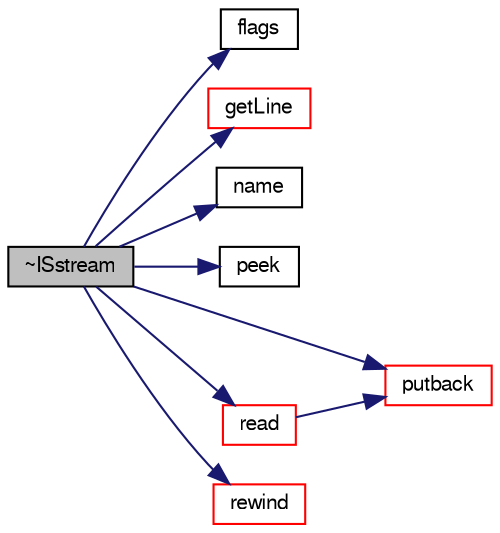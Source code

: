digraph "~ISstream"
{
  bgcolor="transparent";
  edge [fontname="FreeSans",fontsize="10",labelfontname="FreeSans",labelfontsize="10"];
  node [fontname="FreeSans",fontsize="10",shape=record];
  rankdir="LR";
  Node2 [label="~ISstream",height=0.2,width=0.4,color="black", fillcolor="grey75", style="filled", fontcolor="black"];
  Node2 -> Node3 [color="midnightblue",fontsize="10",style="solid",fontname="FreeSans"];
  Node3 [label="flags",height=0.2,width=0.4,color="black",URL="$a26286.html#ada47b7405e5eaa26f35e795f291164bf",tooltip="Return flags of output stream. "];
  Node2 -> Node4 [color="midnightblue",fontsize="10",style="solid",fontname="FreeSans"];
  Node4 [label="getLine",height=0.2,width=0.4,color="red",URL="$a26286.html#a94b82bd8f7d8cdaa83c9c70b7c919f78",tooltip="Raw, low-level getline into a string function. "];
  Node2 -> Node6 [color="midnightblue",fontsize="10",style="solid",fontname="FreeSans"];
  Node6 [label="name",height=0.2,width=0.4,color="black",URL="$a26286.html#a41b2d01e5fd6e1bc71a895d8b8a86308",tooltip="Return the name of the stream. "];
  Node2 -> Node7 [color="midnightblue",fontsize="10",style="solid",fontname="FreeSans"];
  Node7 [label="peek",height=0.2,width=0.4,color="black",URL="$a26286.html#a9040fa1d479d71edf3a826f4691c35c4",tooltip="Raw, low-level peek function. "];
  Node2 -> Node8 [color="midnightblue",fontsize="10",style="solid",fontname="FreeSans"];
  Node8 [label="putback",height=0.2,width=0.4,color="red",URL="$a26286.html#aa685529cedb07a4b339c5a87c84b597a",tooltip="Raw, low-level putback character function. "];
  Node2 -> Node12 [color="midnightblue",fontsize="10",style="solid",fontname="FreeSans"];
  Node12 [label="read",height=0.2,width=0.4,color="red",URL="$a26286.html#a3d4b02e5b143d1a4ba9a5b34f11b4ed1",tooltip="Return next token from stream. "];
  Node12 -> Node8 [color="midnightblue",fontsize="10",style="solid",fontname="FreeSans"];
  Node2 -> Node64 [color="midnightblue",fontsize="10",style="solid",fontname="FreeSans"];
  Node64 [label="rewind",height=0.2,width=0.4,color="red",URL="$a26286.html#a05672413dc96a628155fb940ab50362d",tooltip="Rewind and return the stream so that it may be read again. "];
}

